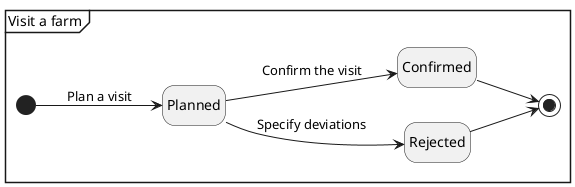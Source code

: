 @startuml State

mainframe Visit a farm
hide empty description

left to right direction

state Planned
state Confirmed
state Rejected


[*] --> Planned : Plan a visit
Planned --> Confirmed : Confirm the visit
Planned --> Rejected : Specify deviations

Rejected --> [*]
Confirmed --> [*]

@enduml
